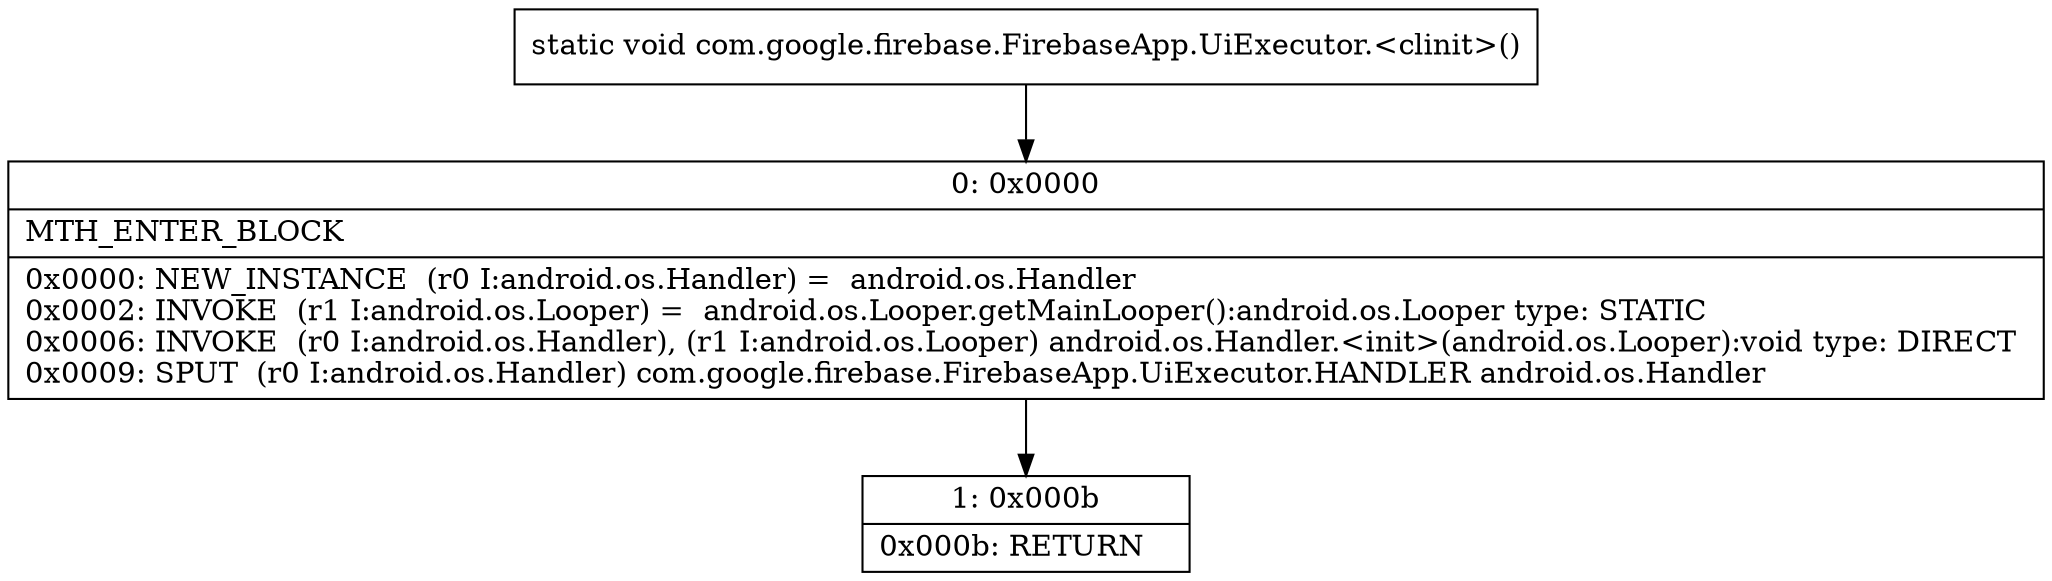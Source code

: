 digraph "CFG forcom.google.firebase.FirebaseApp.UiExecutor.\<clinit\>()V" {
Node_0 [shape=record,label="{0\:\ 0x0000|MTH_ENTER_BLOCK\l|0x0000: NEW_INSTANCE  (r0 I:android.os.Handler) =  android.os.Handler \l0x0002: INVOKE  (r1 I:android.os.Looper) =  android.os.Looper.getMainLooper():android.os.Looper type: STATIC \l0x0006: INVOKE  (r0 I:android.os.Handler), (r1 I:android.os.Looper) android.os.Handler.\<init\>(android.os.Looper):void type: DIRECT \l0x0009: SPUT  (r0 I:android.os.Handler) com.google.firebase.FirebaseApp.UiExecutor.HANDLER android.os.Handler \l}"];
Node_1 [shape=record,label="{1\:\ 0x000b|0x000b: RETURN   \l}"];
MethodNode[shape=record,label="{static void com.google.firebase.FirebaseApp.UiExecutor.\<clinit\>() }"];
MethodNode -> Node_0;
Node_0 -> Node_1;
}

